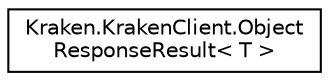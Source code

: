 digraph "Graphical Class Hierarchy"
{
 // LATEX_PDF_SIZE
  edge [fontname="Helvetica",fontsize="10",labelfontname="Helvetica",labelfontsize="10"];
  node [fontname="Helvetica",fontsize="10",shape=record];
  rankdir="LR";
  Node0 [label="Kraken.KrakenClient.Object\lResponseResult\< T \>",height=0.2,width=0.4,color="black", fillcolor="white", style="filled",URL="$struct_kraken_1_1_kraken_client_1_1_object_response_result.html",tooltip=" "];
}
